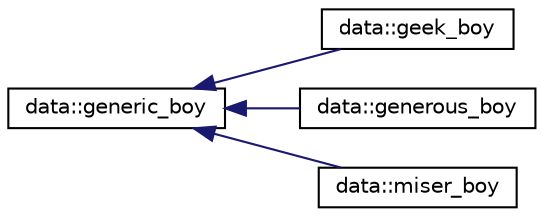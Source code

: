 digraph "Graphical Class Hierarchy"
{
  edge [fontname="Helvetica",fontsize="10",labelfontname="Helvetica",labelfontsize="10"];
  node [fontname="Helvetica",fontsize="10",shape=record];
  rankdir="LR";
  Node0 [label="data::generic_boy",height=0.2,width=0.4,color="black", fillcolor="white", style="filled",URL="$classdata_1_1generic__boy.html",tooltip="Generic Boy class. "];
  Node0 -> Node1 [dir="back",color="midnightblue",fontsize="10",style="solid",fontname="Helvetica"];
  Node1 [label="data::geek_boy",height=0.2,width=0.4,color="black", fillcolor="white", style="filled",URL="$classdata_1_1geek__boy.html",tooltip="Geek Boy class. "];
  Node0 -> Node2 [dir="back",color="midnightblue",fontsize="10",style="solid",fontname="Helvetica"];
  Node2 [label="data::generous_boy",height=0.2,width=0.4,color="black", fillcolor="white", style="filled",URL="$classdata_1_1generous__boy.html",tooltip="Generous Boy class. "];
  Node0 -> Node3 [dir="back",color="midnightblue",fontsize="10",style="solid",fontname="Helvetica"];
  Node3 [label="data::miser_boy",height=0.2,width=0.4,color="black", fillcolor="white", style="filled",URL="$classdata_1_1miser__boy.html",tooltip="Miser Boy class. "];
}
